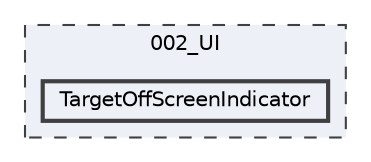 digraph "002_UI/TargetOffScreenIndicator"
{
 // LATEX_PDF_SIZE
  bgcolor="transparent";
  edge [fontname=Helvetica,fontsize=10,labelfontname=Helvetica,labelfontsize=10];
  node [fontname=Helvetica,fontsize=10,shape=box,height=0.2,width=0.4];
  compound=true
  subgraph clusterdir_7c99f2a1ff81663d3f3b54142ef80e6d {
    graph [ bgcolor="#edf0f7", pencolor="grey25", label="002_UI", fontname=Helvetica,fontsize=10 style="filled,dashed", URL="dir_7c99f2a1ff81663d3f3b54142ef80e6d.html",tooltip=""]
  dir_a2a50a11021460d074aa5fc91ad5b5e6 [label="TargetOffScreenIndicator", fillcolor="#edf0f7", color="grey25", style="filled,bold", URL="dir_a2a50a11021460d074aa5fc91ad5b5e6.html",tooltip=""];
  }
}
